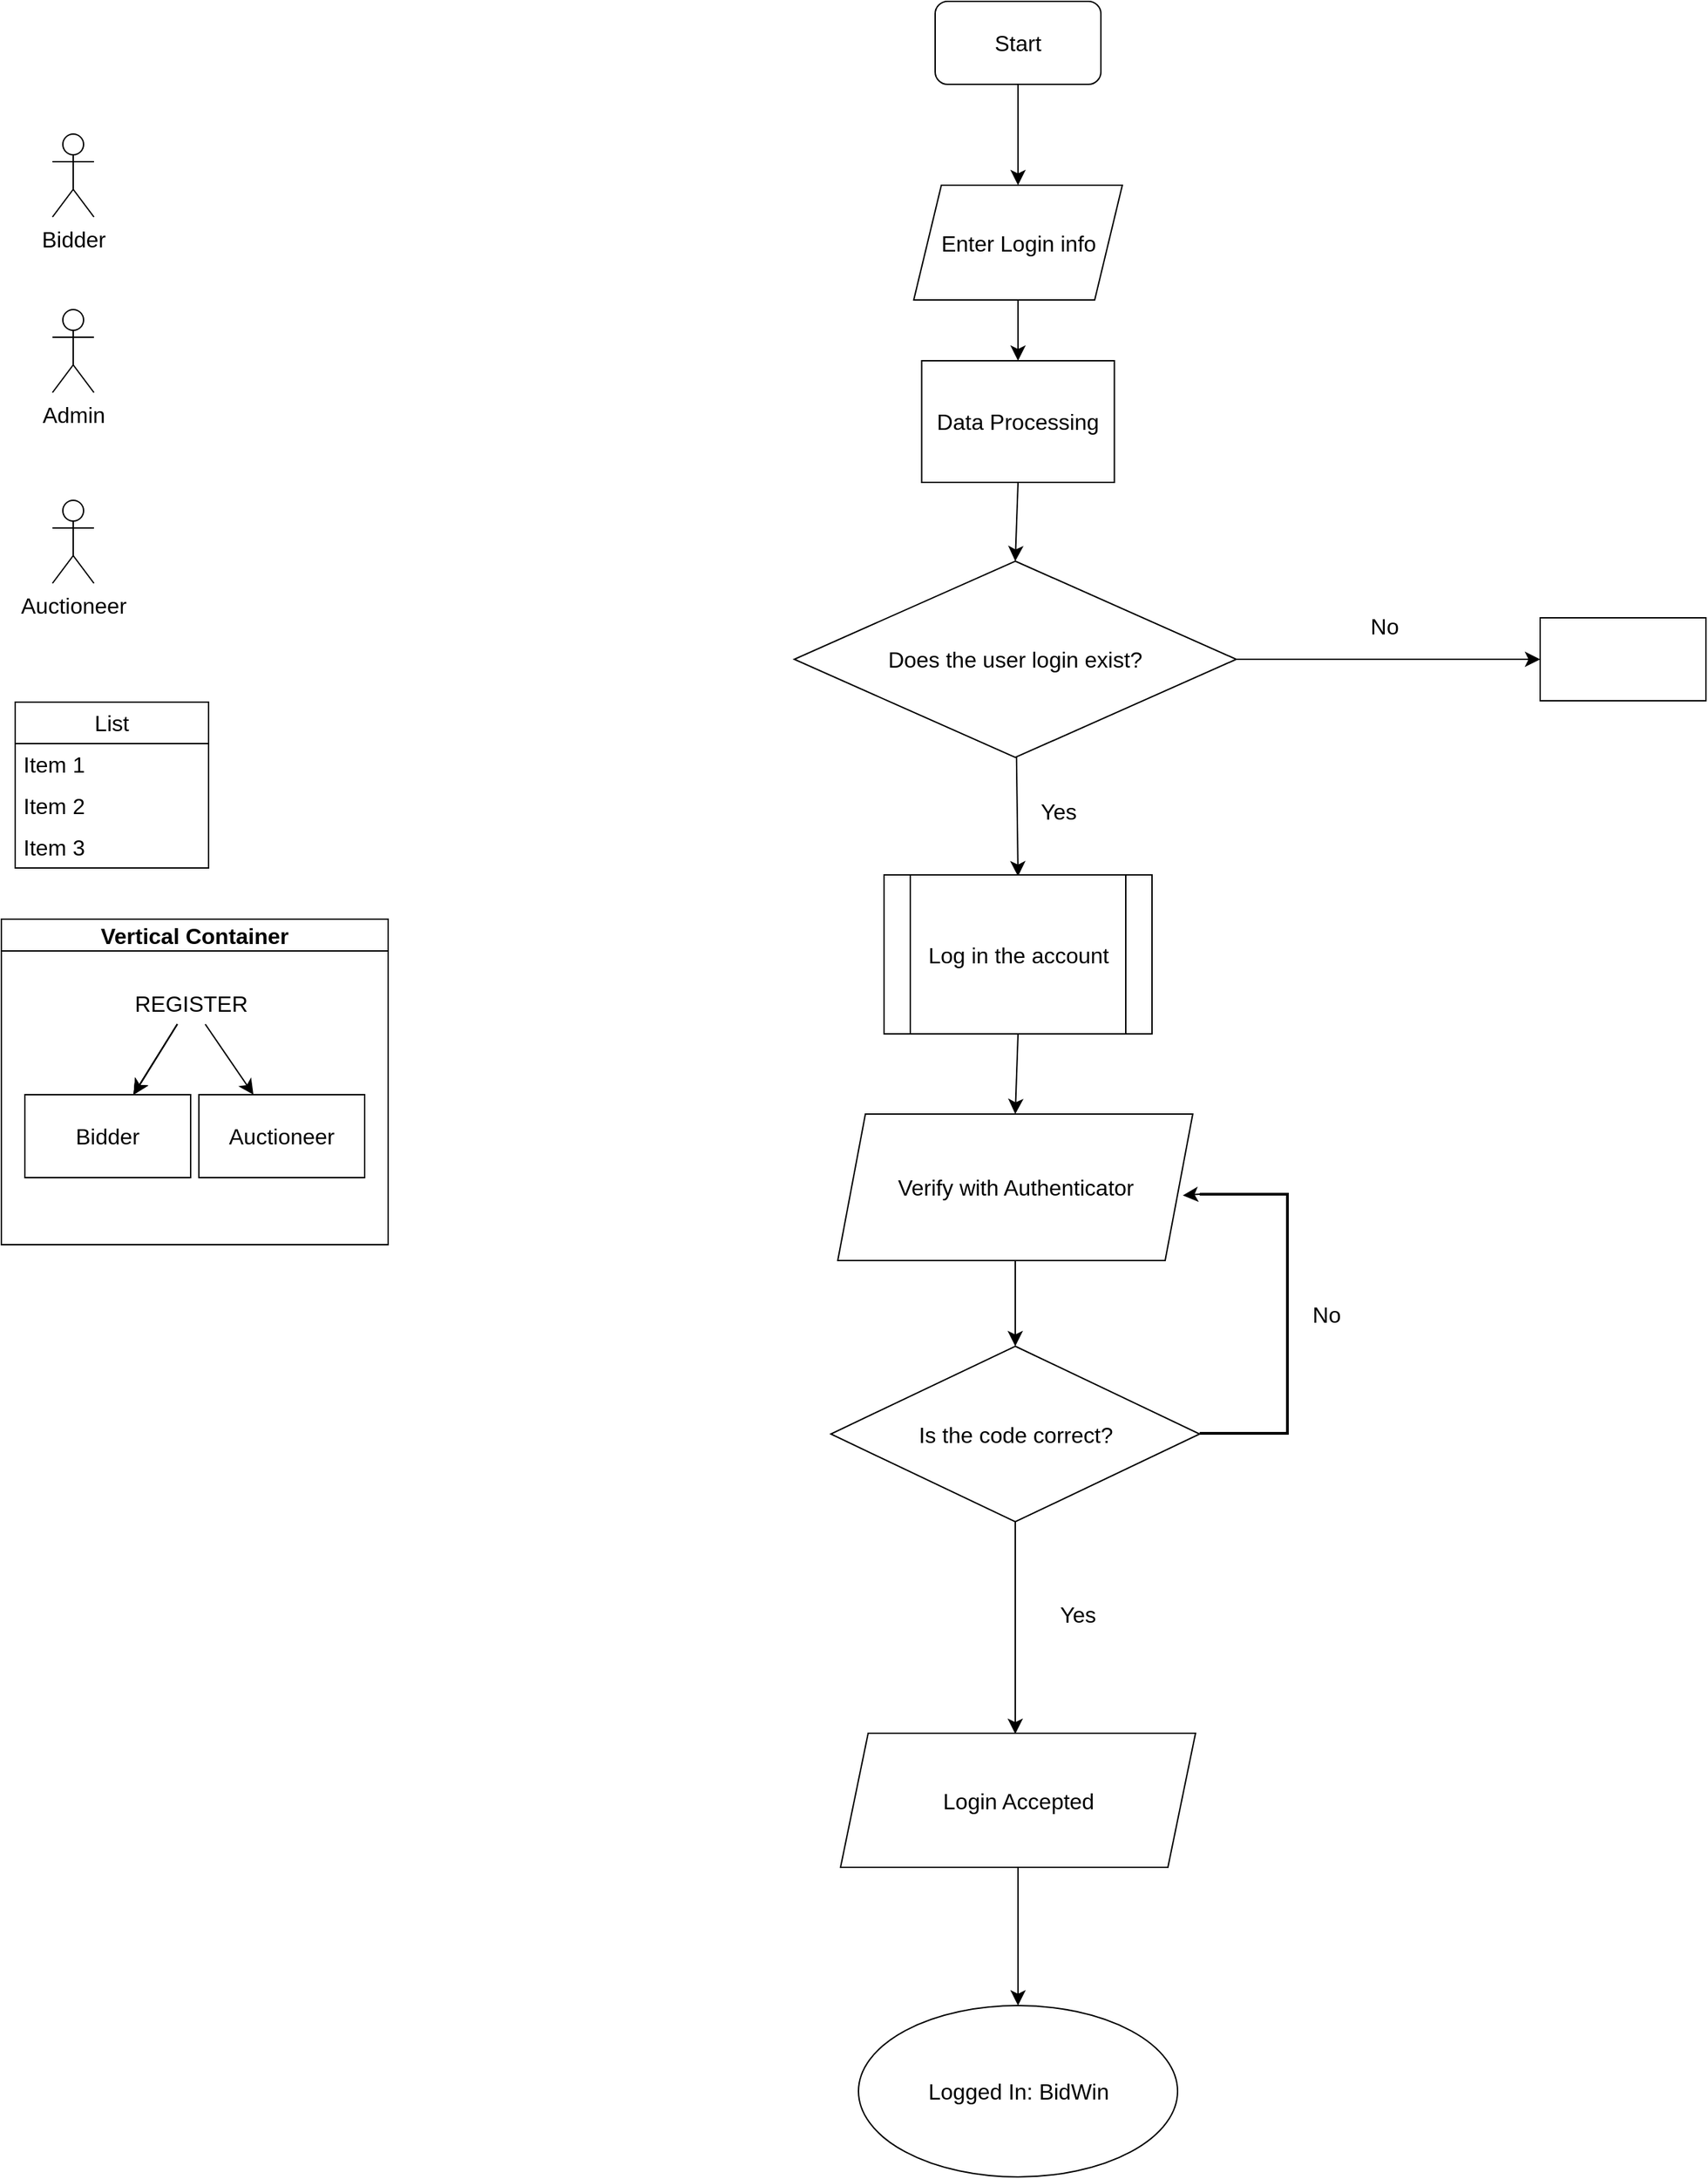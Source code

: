 <mxfile version="21.3.2" type="github">
  <diagram name="Page-1" id="zpdPBajTg8lWaTaqJfvn">
    <mxGraphModel dx="2127" dy="1438" grid="0" gridSize="10" guides="1" tooltips="1" connect="1" arrows="1" fold="1" page="0" pageScale="1" pageWidth="827" pageHeight="1169" math="0" shadow="0">
      <root>
        <mxCell id="0" />
        <mxCell id="1" parent="0" />
        <mxCell id="NegzNzx1tmiyndpB6ov7-1" value="Bidder&lt;br&gt;" style="shape=umlActor;verticalLabelPosition=bottom;verticalAlign=top;html=1;outlineConnect=0;fontSize=16;" parent="1" vertex="1">
          <mxGeometry x="-196" y="-121" width="30" height="60" as="geometry" />
        </mxCell>
        <mxCell id="NegzNzx1tmiyndpB6ov7-2" value="Auctioneer" style="shape=umlActor;verticalLabelPosition=bottom;verticalAlign=top;html=1;outlineConnect=0;fontSize=16;" parent="1" vertex="1">
          <mxGeometry x="-196" y="144" width="30" height="60" as="geometry" />
        </mxCell>
        <mxCell id="NegzNzx1tmiyndpB6ov7-4" value="Admin&lt;br&gt;" style="shape=umlActor;verticalLabelPosition=bottom;verticalAlign=top;html=1;outlineConnect=0;fontSize=16;" parent="1" vertex="1">
          <mxGeometry x="-196" y="6" width="30" height="60" as="geometry" />
        </mxCell>
        <mxCell id="NegzNzx1tmiyndpB6ov7-17" value="List" style="swimlane;fontStyle=0;childLayout=stackLayout;horizontal=1;startSize=30;horizontalStack=0;resizeParent=1;resizeParentMax=0;resizeLast=0;collapsible=1;marginBottom=0;whiteSpace=wrap;html=1;fontSize=16;" parent="1" vertex="1">
          <mxGeometry x="-223" y="290" width="140" height="120" as="geometry" />
        </mxCell>
        <mxCell id="NegzNzx1tmiyndpB6ov7-18" value="Item 1" style="text;strokeColor=none;fillColor=none;align=left;verticalAlign=middle;spacingLeft=4;spacingRight=4;overflow=hidden;points=[[0,0.5],[1,0.5]];portConstraint=eastwest;rotatable=0;whiteSpace=wrap;html=1;fontSize=16;" parent="NegzNzx1tmiyndpB6ov7-17" vertex="1">
          <mxGeometry y="30" width="140" height="30" as="geometry" />
        </mxCell>
        <mxCell id="NegzNzx1tmiyndpB6ov7-19" value="Item 2" style="text;strokeColor=none;fillColor=none;align=left;verticalAlign=middle;spacingLeft=4;spacingRight=4;overflow=hidden;points=[[0,0.5],[1,0.5]];portConstraint=eastwest;rotatable=0;whiteSpace=wrap;html=1;fontSize=16;" parent="NegzNzx1tmiyndpB6ov7-17" vertex="1">
          <mxGeometry y="60" width="140" height="30" as="geometry" />
        </mxCell>
        <mxCell id="NegzNzx1tmiyndpB6ov7-20" value="Item 3" style="text;strokeColor=none;fillColor=none;align=left;verticalAlign=middle;spacingLeft=4;spacingRight=4;overflow=hidden;points=[[0,0.5],[1,0.5]];portConstraint=eastwest;rotatable=0;whiteSpace=wrap;html=1;fontSize=16;" parent="NegzNzx1tmiyndpB6ov7-17" vertex="1">
          <mxGeometry y="90" width="140" height="30" as="geometry" />
        </mxCell>
        <mxCell id="NegzNzx1tmiyndpB6ov7-27" value="Vertical Container" style="swimlane;whiteSpace=wrap;html=1;fontSize=16;" parent="1" vertex="1">
          <mxGeometry x="-233" y="447" width="280" height="235.5" as="geometry" />
        </mxCell>
        <mxCell id="NegzNzx1tmiyndpB6ov7-30" value="" style="edgeStyle=none;curved=1;rounded=0;orthogonalLoop=1;jettySize=auto;html=1;fontSize=12;startSize=8;endSize=8;" parent="NegzNzx1tmiyndpB6ov7-27" source="NegzNzx1tmiyndpB6ov7-28" target="NegzNzx1tmiyndpB6ov7-29" edge="1">
          <mxGeometry relative="1" as="geometry" />
        </mxCell>
        <mxCell id="NegzNzx1tmiyndpB6ov7-31" value="" style="edgeStyle=none;curved=1;rounded=0;orthogonalLoop=1;jettySize=auto;html=1;fontSize=12;startSize=8;endSize=8;" parent="NegzNzx1tmiyndpB6ov7-27" source="NegzNzx1tmiyndpB6ov7-28" target="NegzNzx1tmiyndpB6ov7-29" edge="1">
          <mxGeometry relative="1" as="geometry" />
        </mxCell>
        <mxCell id="NegzNzx1tmiyndpB6ov7-32" value="" style="edgeStyle=none;curved=1;rounded=0;orthogonalLoop=1;jettySize=auto;html=1;fontSize=12;startSize=8;endSize=8;" parent="NegzNzx1tmiyndpB6ov7-27" source="NegzNzx1tmiyndpB6ov7-28" target="NegzNzx1tmiyndpB6ov7-29" edge="1">
          <mxGeometry relative="1" as="geometry" />
        </mxCell>
        <mxCell id="NegzNzx1tmiyndpB6ov7-28" value="REGISTER" style="text;html=1;align=center;verticalAlign=middle;resizable=0;points=[];autosize=1;strokeColor=none;fillColor=none;fontSize=16;" parent="NegzNzx1tmiyndpB6ov7-27" vertex="1">
          <mxGeometry x="87" y="45" width="100" height="31" as="geometry" />
        </mxCell>
        <mxCell id="NegzNzx1tmiyndpB6ov7-29" value="Bidder" style="whiteSpace=wrap;html=1;fontSize=16;" parent="NegzNzx1tmiyndpB6ov7-27" vertex="1">
          <mxGeometry x="17" y="127" width="120" height="60" as="geometry" />
        </mxCell>
        <mxCell id="NegzNzx1tmiyndpB6ov7-33" value="Auctioneer" style="whiteSpace=wrap;html=1;fontSize=16;" parent="NegzNzx1tmiyndpB6ov7-27" vertex="1">
          <mxGeometry x="143" y="127" width="120" height="60" as="geometry" />
        </mxCell>
        <mxCell id="NegzNzx1tmiyndpB6ov7-34" value="" style="edgeStyle=none;curved=1;rounded=0;orthogonalLoop=1;jettySize=auto;html=1;fontSize=12;startSize=8;endSize=8;" parent="NegzNzx1tmiyndpB6ov7-27" source="NegzNzx1tmiyndpB6ov7-28" target="NegzNzx1tmiyndpB6ov7-33" edge="1">
          <mxGeometry relative="1" as="geometry" />
        </mxCell>
        <mxCell id="NegzNzx1tmiyndpB6ov7-68" style="edgeStyle=none;curved=1;rounded=0;orthogonalLoop=1;jettySize=auto;html=1;exitX=0.5;exitY=1;exitDx=0;exitDy=0;entryX=0.5;entryY=0;entryDx=0;entryDy=0;fontSize=12;startSize=8;endSize=8;" parent="1" source="NegzNzx1tmiyndpB6ov7-35" target="NegzNzx1tmiyndpB6ov7-36" edge="1">
          <mxGeometry relative="1" as="geometry" />
        </mxCell>
        <mxCell id="NegzNzx1tmiyndpB6ov7-35" value="Start" style="rounded=1;whiteSpace=wrap;html=1;fontSize=16;" parent="1" vertex="1">
          <mxGeometry x="443" y="-217" width="120" height="60" as="geometry" />
        </mxCell>
        <mxCell id="NegzNzx1tmiyndpB6ov7-67" style="edgeStyle=none;curved=1;rounded=0;orthogonalLoop=1;jettySize=auto;html=1;exitX=0.5;exitY=1;exitDx=0;exitDy=0;entryX=0.5;entryY=0;entryDx=0;entryDy=0;fontSize=12;startSize=8;endSize=8;" parent="1" source="NegzNzx1tmiyndpB6ov7-36" target="NegzNzx1tmiyndpB6ov7-37" edge="1">
          <mxGeometry relative="1" as="geometry" />
        </mxCell>
        <mxCell id="NegzNzx1tmiyndpB6ov7-36" value="Enter Login info" style="shape=parallelogram;perimeter=parallelogramPerimeter;whiteSpace=wrap;html=1;fixedSize=1;fontSize=16;" parent="1" vertex="1">
          <mxGeometry x="427.5" y="-84" width="151" height="83" as="geometry" />
        </mxCell>
        <mxCell id="NegzNzx1tmiyndpB6ov7-66" style="edgeStyle=none;curved=1;rounded=0;orthogonalLoop=1;jettySize=auto;html=1;exitX=0.5;exitY=1;exitDx=0;exitDy=0;entryX=0.5;entryY=0;entryDx=0;entryDy=0;fontSize=12;startSize=8;endSize=8;" parent="1" source="NegzNzx1tmiyndpB6ov7-37" target="NegzNzx1tmiyndpB6ov7-38" edge="1">
          <mxGeometry relative="1" as="geometry" />
        </mxCell>
        <mxCell id="NegzNzx1tmiyndpB6ov7-37" value="Data Processing" style="rounded=0;whiteSpace=wrap;html=1;fontSize=16;" parent="1" vertex="1">
          <mxGeometry x="433.25" y="43" width="139.5" height="88" as="geometry" />
        </mxCell>
        <mxCell id="NegzNzx1tmiyndpB6ov7-43" style="edgeStyle=none;curved=1;rounded=0;orthogonalLoop=1;jettySize=auto;html=1;entryX=0.5;entryY=0;entryDx=0;entryDy=0;fontSize=12;startSize=8;endSize=8;" parent="1" source="NegzNzx1tmiyndpB6ov7-38" edge="1">
          <mxGeometry relative="1" as="geometry">
            <mxPoint x="503" y="416" as="targetPoint" />
          </mxGeometry>
        </mxCell>
        <mxCell id="NegzNzx1tmiyndpB6ov7-49" value="" style="edgeStyle=none;curved=1;rounded=0;orthogonalLoop=1;jettySize=auto;html=1;fontSize=12;startSize=8;endSize=8;" parent="1" source="NegzNzx1tmiyndpB6ov7-38" target="NegzNzx1tmiyndpB6ov7-48" edge="1">
          <mxGeometry relative="1" as="geometry" />
        </mxCell>
        <mxCell id="NegzNzx1tmiyndpB6ov7-38" value="Does the user login exist?" style="rhombus;whiteSpace=wrap;html=1;fontSize=16;" parent="1" vertex="1">
          <mxGeometry x="341" y="188" width="320" height="142" as="geometry" />
        </mxCell>
        <mxCell id="NegzNzx1tmiyndpB6ov7-44" value="Yes" style="text;html=1;align=center;verticalAlign=middle;resizable=0;points=[];autosize=1;strokeColor=none;fillColor=none;fontSize=16;" parent="1" vertex="1">
          <mxGeometry x="510" y="353" width="44" height="31" as="geometry" />
        </mxCell>
        <mxCell id="NegzNzx1tmiyndpB6ov7-64" style="edgeStyle=none;curved=1;rounded=0;orthogonalLoop=1;jettySize=auto;html=1;exitX=0.5;exitY=1;exitDx=0;exitDy=0;entryX=0.5;entryY=0;entryDx=0;entryDy=0;fontSize=12;startSize=8;endSize=8;" parent="1" source="NegzNzx1tmiyndpB6ov7-47" target="NegzNzx1tmiyndpB6ov7-51" edge="1">
          <mxGeometry relative="1" as="geometry" />
        </mxCell>
        <mxCell id="NegzNzx1tmiyndpB6ov7-47" value="Log in the account" style="shape=process;whiteSpace=wrap;html=1;backgroundOutline=1;fontSize=16;" parent="1" vertex="1">
          <mxGeometry x="406" y="415" width="194" height="115" as="geometry" />
        </mxCell>
        <mxCell id="NegzNzx1tmiyndpB6ov7-48" value="" style="whiteSpace=wrap;html=1;fontSize=16;" parent="1" vertex="1">
          <mxGeometry x="881" y="229" width="120" height="60" as="geometry" />
        </mxCell>
        <mxCell id="NegzNzx1tmiyndpB6ov7-50" value="No" style="text;html=1;align=center;verticalAlign=middle;resizable=0;points=[];autosize=1;strokeColor=none;fillColor=none;fontSize=16;" parent="1" vertex="1">
          <mxGeometry x="749" y="219" width="38" height="31" as="geometry" />
        </mxCell>
        <mxCell id="NegzNzx1tmiyndpB6ov7-65" style="edgeStyle=none;curved=1;rounded=0;orthogonalLoop=1;jettySize=auto;html=1;exitX=0.5;exitY=1;exitDx=0;exitDy=0;entryX=0.5;entryY=0;entryDx=0;entryDy=0;fontSize=12;startSize=8;endSize=8;" parent="1" source="NegzNzx1tmiyndpB6ov7-51" target="NegzNzx1tmiyndpB6ov7-52" edge="1">
          <mxGeometry relative="1" as="geometry" />
        </mxCell>
        <mxCell id="NegzNzx1tmiyndpB6ov7-51" value="Verify with Authenticator" style="shape=parallelogram;perimeter=parallelogramPerimeter;whiteSpace=wrap;html=1;fixedSize=1;fontSize=16;" parent="1" vertex="1">
          <mxGeometry x="372.5" y="588" width="257" height="106" as="geometry" />
        </mxCell>
        <mxCell id="NegzNzx1tmiyndpB6ov7-54" value="" style="edgeStyle=none;curved=1;rounded=0;orthogonalLoop=1;jettySize=auto;html=1;fontSize=12;startSize=8;endSize=8;" parent="1" source="NegzNzx1tmiyndpB6ov7-52" edge="1">
          <mxGeometry relative="1" as="geometry">
            <mxPoint x="501" y="1036.5" as="targetPoint" />
          </mxGeometry>
        </mxCell>
        <mxCell id="NegzNzx1tmiyndpB6ov7-52" value="Is the code correct?" style="rhombus;whiteSpace=wrap;html=1;fontSize=16;" parent="1" vertex="1">
          <mxGeometry x="367.5" y="756" width="267" height="127" as="geometry" />
        </mxCell>
        <mxCell id="NegzNzx1tmiyndpB6ov7-55" value="Yes" style="text;html=1;align=center;verticalAlign=middle;resizable=0;points=[];autosize=1;strokeColor=none;fillColor=none;fontSize=16;" parent="1" vertex="1">
          <mxGeometry x="524" y="934" width="44" height="31" as="geometry" />
        </mxCell>
        <mxCell id="NegzNzx1tmiyndpB6ov7-62" style="edgeStyle=none;curved=1;rounded=0;orthogonalLoop=1;jettySize=auto;html=1;exitX=1;exitY=1;exitDx=0;exitDy=0;exitPerimeter=0;entryX=0.972;entryY=0.555;entryDx=0;entryDy=0;entryPerimeter=0;fontSize=12;startSize=8;endSize=8;" parent="1" source="NegzNzx1tmiyndpB6ov7-57" target="NegzNzx1tmiyndpB6ov7-51" edge="1">
          <mxGeometry relative="1" as="geometry" />
        </mxCell>
        <mxCell id="NegzNzx1tmiyndpB6ov7-57" value="" style="strokeWidth=2;html=1;shape=mxgraph.flowchart.annotation_1;align=left;pointerEvents=1;fontSize=16;direction=west;" parent="1" vertex="1">
          <mxGeometry x="634.5" y="646" width="63.5" height="173" as="geometry" />
        </mxCell>
        <mxCell id="NegzNzx1tmiyndpB6ov7-63" value="No" style="text;html=1;align=center;verticalAlign=middle;resizable=0;points=[];autosize=1;strokeColor=none;fillColor=none;fontSize=16;" parent="1" vertex="1">
          <mxGeometry x="707" y="717" width="38" height="31" as="geometry" />
        </mxCell>
        <mxCell id="j2cFxsoZ4VfLnGYJWccd-3" style="edgeStyle=none;curved=1;rounded=0;orthogonalLoop=1;jettySize=auto;html=1;exitX=0.5;exitY=1;exitDx=0;exitDy=0;entryX=0.5;entryY=0;entryDx=0;entryDy=0;fontSize=12;startSize=8;endSize=8;" edge="1" parent="1" source="j2cFxsoZ4VfLnGYJWccd-1" target="j2cFxsoZ4VfLnGYJWccd-2">
          <mxGeometry relative="1" as="geometry" />
        </mxCell>
        <mxCell id="j2cFxsoZ4VfLnGYJWccd-1" value="Login Accepted" style="shape=parallelogram;perimeter=parallelogramPerimeter;whiteSpace=wrap;html=1;fixedSize=1;fontSize=16;" vertex="1" parent="1">
          <mxGeometry x="374.5" y="1036" width="257" height="97" as="geometry" />
        </mxCell>
        <mxCell id="j2cFxsoZ4VfLnGYJWccd-2" value="Logged In: BidWin" style="ellipse;whiteSpace=wrap;html=1;fontSize=16;" vertex="1" parent="1">
          <mxGeometry x="387.5" y="1233" width="231" height="124" as="geometry" />
        </mxCell>
      </root>
    </mxGraphModel>
  </diagram>
</mxfile>
